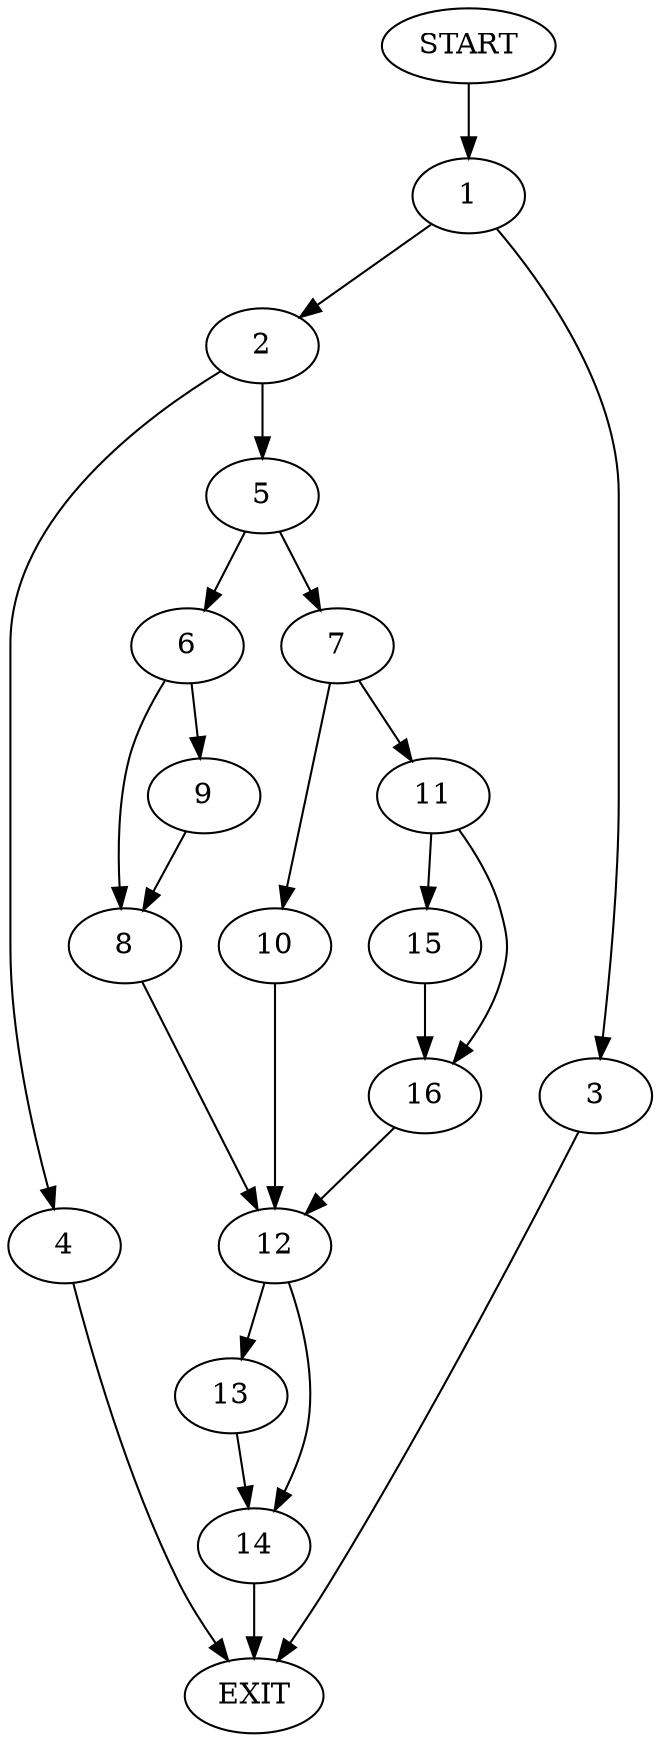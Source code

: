 digraph {
0 [label="START"]
17 [label="EXIT"]
0 -> 1
1 -> 2
1 -> 3
2 -> 4
2 -> 5
3 -> 17
5 -> 6
5 -> 7
4 -> 17
6 -> 8
6 -> 9
7 -> 10
7 -> 11
8 -> 12
9 -> 8
12 -> 13
12 -> 14
11 -> 15
11 -> 16
10 -> 12
16 -> 12
15 -> 16
13 -> 14
14 -> 17
}

